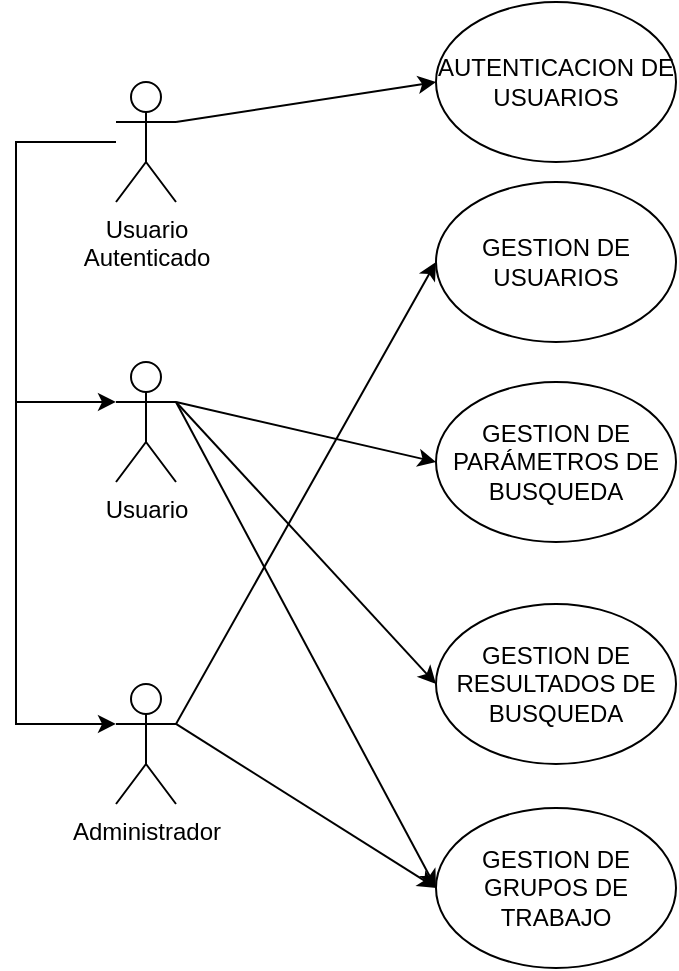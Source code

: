 <mxfile version="10.6.7" type="github"><diagram id="vPZZzIsRnwBb66TzkjyX" name="Page-1"><mxGraphModel dx="742" dy="706" grid="1" gridSize="10" guides="1" tooltips="1" connect="1" arrows="1" fold="1" page="1" pageScale="1" pageWidth="827" pageHeight="1169" math="0" shadow="0"><root><mxCell id="0"/><mxCell id="1" parent="0"/><mxCell id="6j8d05fGJsuc-wCxrPa7-1" value="Usuario" style="shape=umlActor;verticalLabelPosition=bottom;labelBackgroundColor=#ffffff;verticalAlign=top;html=1;" parent="1" vertex="1"><mxGeometry x="200" y="236" width="30" height="60" as="geometry"/></mxCell><mxCell id="6j8d05fGJsuc-wCxrPa7-2" value="Administrador" style="shape=umlActor;verticalLabelPosition=bottom;labelBackgroundColor=#ffffff;verticalAlign=top;html=1;" parent="1" vertex="1"><mxGeometry x="200" y="397" width="30" height="60" as="geometry"/></mxCell><mxCell id="6j8d05fGJsuc-wCxrPa7-5" value="GESTION DE USUARIOS" style="ellipse;whiteSpace=wrap;html=1;" parent="1" vertex="1"><mxGeometry x="360" y="146" width="120" height="80" as="geometry"/></mxCell><mxCell id="6j8d05fGJsuc-wCxrPa7-6" value="GESTION DE PARÁMETROS DE BUSQUEDA" style="ellipse;whiteSpace=wrap;html=1;" parent="1" vertex="1"><mxGeometry x="360" y="246" width="120" height="80" as="geometry"/></mxCell><mxCell id="6j8d05fGJsuc-wCxrPa7-7" value="GESTION DE RESULTADOS DE BUSQUEDA" style="ellipse;whiteSpace=wrap;html=1;" parent="1" vertex="1"><mxGeometry x="360" y="357" width="120" height="80" as="geometry"/></mxCell><mxCell id="6j8d05fGJsuc-wCxrPa7-8" value="GESTION DE GRUPOS DE TRABAJO" style="ellipse;whiteSpace=wrap;html=1;" parent="1" vertex="1"><mxGeometry x="360" y="459" width="120" height="80" as="geometry"/></mxCell><mxCell id="6j8d05fGJsuc-wCxrPa7-9" value="" style="endArrow=classic;html=1;exitX=1;exitY=0.333;exitDx=0;exitDy=0;exitPerimeter=0;entryX=0;entryY=0.5;entryDx=0;entryDy=0;" parent="1" source="6j8d05fGJsuc-wCxrPa7-1" target="6j8d05fGJsuc-wCxrPa7-6" edge="1"><mxGeometry width="50" height="50" relative="1" as="geometry"><mxPoint x="280" y="276" as="sourcePoint"/><mxPoint x="330" y="226" as="targetPoint"/></mxGeometry></mxCell><mxCell id="6j8d05fGJsuc-wCxrPa7-10" value="" style="endArrow=classic;html=1;entryX=0;entryY=0.5;entryDx=0;entryDy=0;exitX=1;exitY=0.333;exitDx=0;exitDy=0;exitPerimeter=0;" parent="1" source="6j8d05fGJsuc-wCxrPa7-1" target="6j8d05fGJsuc-wCxrPa7-7" edge="1"><mxGeometry width="50" height="50" relative="1" as="geometry"><mxPoint x="260" y="336" as="sourcePoint"/><mxPoint x="370" y="296" as="targetPoint"/></mxGeometry></mxCell><mxCell id="6j8d05fGJsuc-wCxrPa7-11" value="" style="endArrow=classic;html=1;entryX=0;entryY=0.5;entryDx=0;entryDy=0;exitX=1;exitY=0.333;exitDx=0;exitDy=0;exitPerimeter=0;" parent="1" target="6j8d05fGJsuc-wCxrPa7-8" edge="1" source="6j8d05fGJsuc-wCxrPa7-1"><mxGeometry width="50" height="50" relative="1" as="geometry"><mxPoint x="230" y="296" as="sourcePoint"/><mxPoint x="380" y="306" as="targetPoint"/></mxGeometry></mxCell><mxCell id="6j8d05fGJsuc-wCxrPa7-12" value="" style="endArrow=classic;html=1;exitX=1;exitY=0.333;exitDx=0;exitDy=0;exitPerimeter=0;entryX=0;entryY=0.5;entryDx=0;entryDy=0;" parent="1" source="6j8d05fGJsuc-wCxrPa7-2" target="6j8d05fGJsuc-wCxrPa7-5" edge="1"><mxGeometry width="50" height="50" relative="1" as="geometry"><mxPoint x="260" y="326" as="sourcePoint"/><mxPoint x="390" y="316" as="targetPoint"/></mxGeometry></mxCell><mxCell id="6j8d05fGJsuc-wCxrPa7-13" value="" style="endArrow=classic;html=1;entryX=0;entryY=0.5;entryDx=0;entryDy=0;exitX=1;exitY=0.333;exitDx=0;exitDy=0;exitPerimeter=0;" parent="1" target="6j8d05fGJsuc-wCxrPa7-8" edge="1" source="6j8d05fGJsuc-wCxrPa7-2"><mxGeometry width="50" height="50" relative="1" as="geometry"><mxPoint x="600" y="296" as="sourcePoint"/><mxPoint x="400" y="326" as="targetPoint"/></mxGeometry></mxCell><mxCell id="ATjTgeEneRV6zliWJN6O-7" style="edgeStyle=orthogonalEdgeStyle;rounded=0;orthogonalLoop=1;jettySize=auto;html=1;entryX=0;entryY=0.333;entryDx=0;entryDy=0;entryPerimeter=0;" edge="1" parent="1" source="ATjTgeEneRV6zliWJN6O-2" target="6j8d05fGJsuc-wCxrPa7-1"><mxGeometry relative="1" as="geometry"><Array as="points"><mxPoint x="150" y="126"/><mxPoint x="150" y="256"/></Array></mxGeometry></mxCell><mxCell id="ATjTgeEneRV6zliWJN6O-10" style="edgeStyle=orthogonalEdgeStyle;rounded=0;orthogonalLoop=1;jettySize=auto;html=1;entryX=0;entryY=0.333;entryDx=0;entryDy=0;entryPerimeter=0;" edge="1" parent="1" source="ATjTgeEneRV6zliWJN6O-2" target="6j8d05fGJsuc-wCxrPa7-2"><mxGeometry relative="1" as="geometry"><Array as="points"><mxPoint x="150" y="126"/><mxPoint x="150" y="417"/></Array></mxGeometry></mxCell><mxCell id="ATjTgeEneRV6zliWJN6O-2" value="&lt;div&gt;Usuario &lt;br&gt;&lt;/div&gt;&lt;div&gt;Autenticado&lt;/div&gt;" style="shape=umlActor;verticalLabelPosition=bottom;labelBackgroundColor=#ffffff;verticalAlign=top;html=1;" vertex="1" parent="1"><mxGeometry x="200" y="96" width="30" height="60" as="geometry"/></mxCell><mxCell id="ATjTgeEneRV6zliWJN6O-5" value="AUTENTICACION DE USUARIOS" style="ellipse;whiteSpace=wrap;html=1;" vertex="1" parent="1"><mxGeometry x="360" y="56" width="120" height="80" as="geometry"/></mxCell><mxCell id="ATjTgeEneRV6zliWJN6O-6" value="" style="endArrow=classic;html=1;exitX=1;exitY=0.333;exitDx=0;exitDy=0;exitPerimeter=0;entryX=0;entryY=0.5;entryDx=0;entryDy=0;" edge="1" parent="1" source="ATjTgeEneRV6zliWJN6O-2" target="ATjTgeEneRV6zliWJN6O-5"><mxGeometry width="50" height="50" relative="1" as="geometry"><mxPoint x="240" y="427" as="sourcePoint"/><mxPoint x="370" y="196" as="targetPoint"/></mxGeometry></mxCell></root></mxGraphModel></diagram></mxfile>